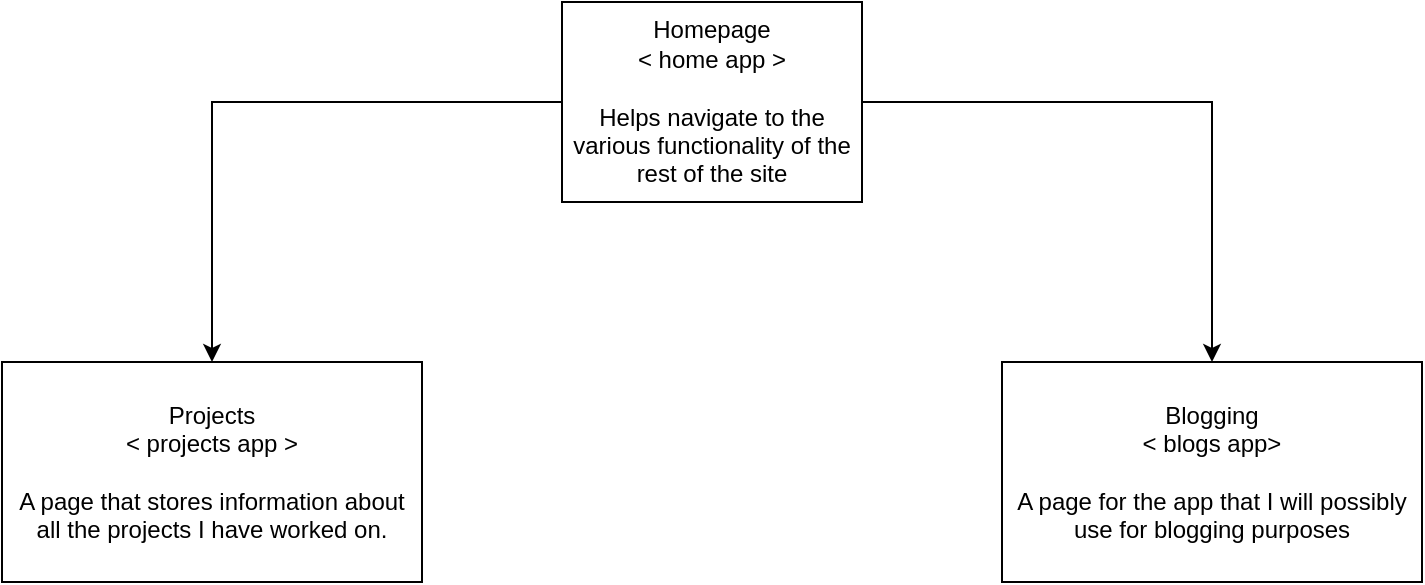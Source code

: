 <mxfile version="21.2.3" type="github">
  <diagram name="Page-1" id="NmDP2O0x9Dt5EljiSxz0">
    <mxGraphModel dx="1434" dy="837" grid="1" gridSize="10" guides="1" tooltips="1" connect="1" arrows="1" fold="1" page="1" pageScale="1" pageWidth="850" pageHeight="1100" math="0" shadow="0">
      <root>
        <mxCell id="0" />
        <mxCell id="1" parent="0" />
        <mxCell id="0tAkz_oHpABIeNLFzeFE-3" value="" style="edgeStyle=orthogonalEdgeStyle;rounded=0;orthogonalLoop=1;jettySize=auto;html=1;" edge="1" parent="1" source="0tAkz_oHpABIeNLFzeFE-1" target="0tAkz_oHpABIeNLFzeFE-2">
          <mxGeometry relative="1" as="geometry" />
        </mxCell>
        <mxCell id="0tAkz_oHpABIeNLFzeFE-5" value="" style="edgeStyle=orthogonalEdgeStyle;rounded=0;orthogonalLoop=1;jettySize=auto;html=1;" edge="1" parent="1" source="0tAkz_oHpABIeNLFzeFE-1" target="0tAkz_oHpABIeNLFzeFE-4">
          <mxGeometry relative="1" as="geometry" />
        </mxCell>
        <mxCell id="0tAkz_oHpABIeNLFzeFE-1" value="Homepage&lt;br&gt;&amp;lt; home app &amp;gt;&lt;br&gt;&lt;br&gt;Helps navigate to the various functionality of the rest of the site" style="rounded=0;whiteSpace=wrap;html=1;" vertex="1" parent="1">
          <mxGeometry x="350" y="30" width="150" height="100" as="geometry" />
        </mxCell>
        <mxCell id="0tAkz_oHpABIeNLFzeFE-2" value="Projects&lt;br&gt;&amp;lt; projects app &amp;gt;&lt;br&gt;&lt;br&gt;A page that stores information about all the projects I have worked on." style="whiteSpace=wrap;html=1;rounded=0;" vertex="1" parent="1">
          <mxGeometry x="70" y="210" width="210" height="110" as="geometry" />
        </mxCell>
        <mxCell id="0tAkz_oHpABIeNLFzeFE-4" value="Blogging&lt;br&gt;&amp;lt; blogs app&amp;gt;&lt;br&gt;&lt;br&gt;A page for the app that I will possibly use for blogging purposes&lt;br&gt;" style="whiteSpace=wrap;html=1;rounded=0;" vertex="1" parent="1">
          <mxGeometry x="570" y="210" width="210" height="110" as="geometry" />
        </mxCell>
      </root>
    </mxGraphModel>
  </diagram>
</mxfile>
